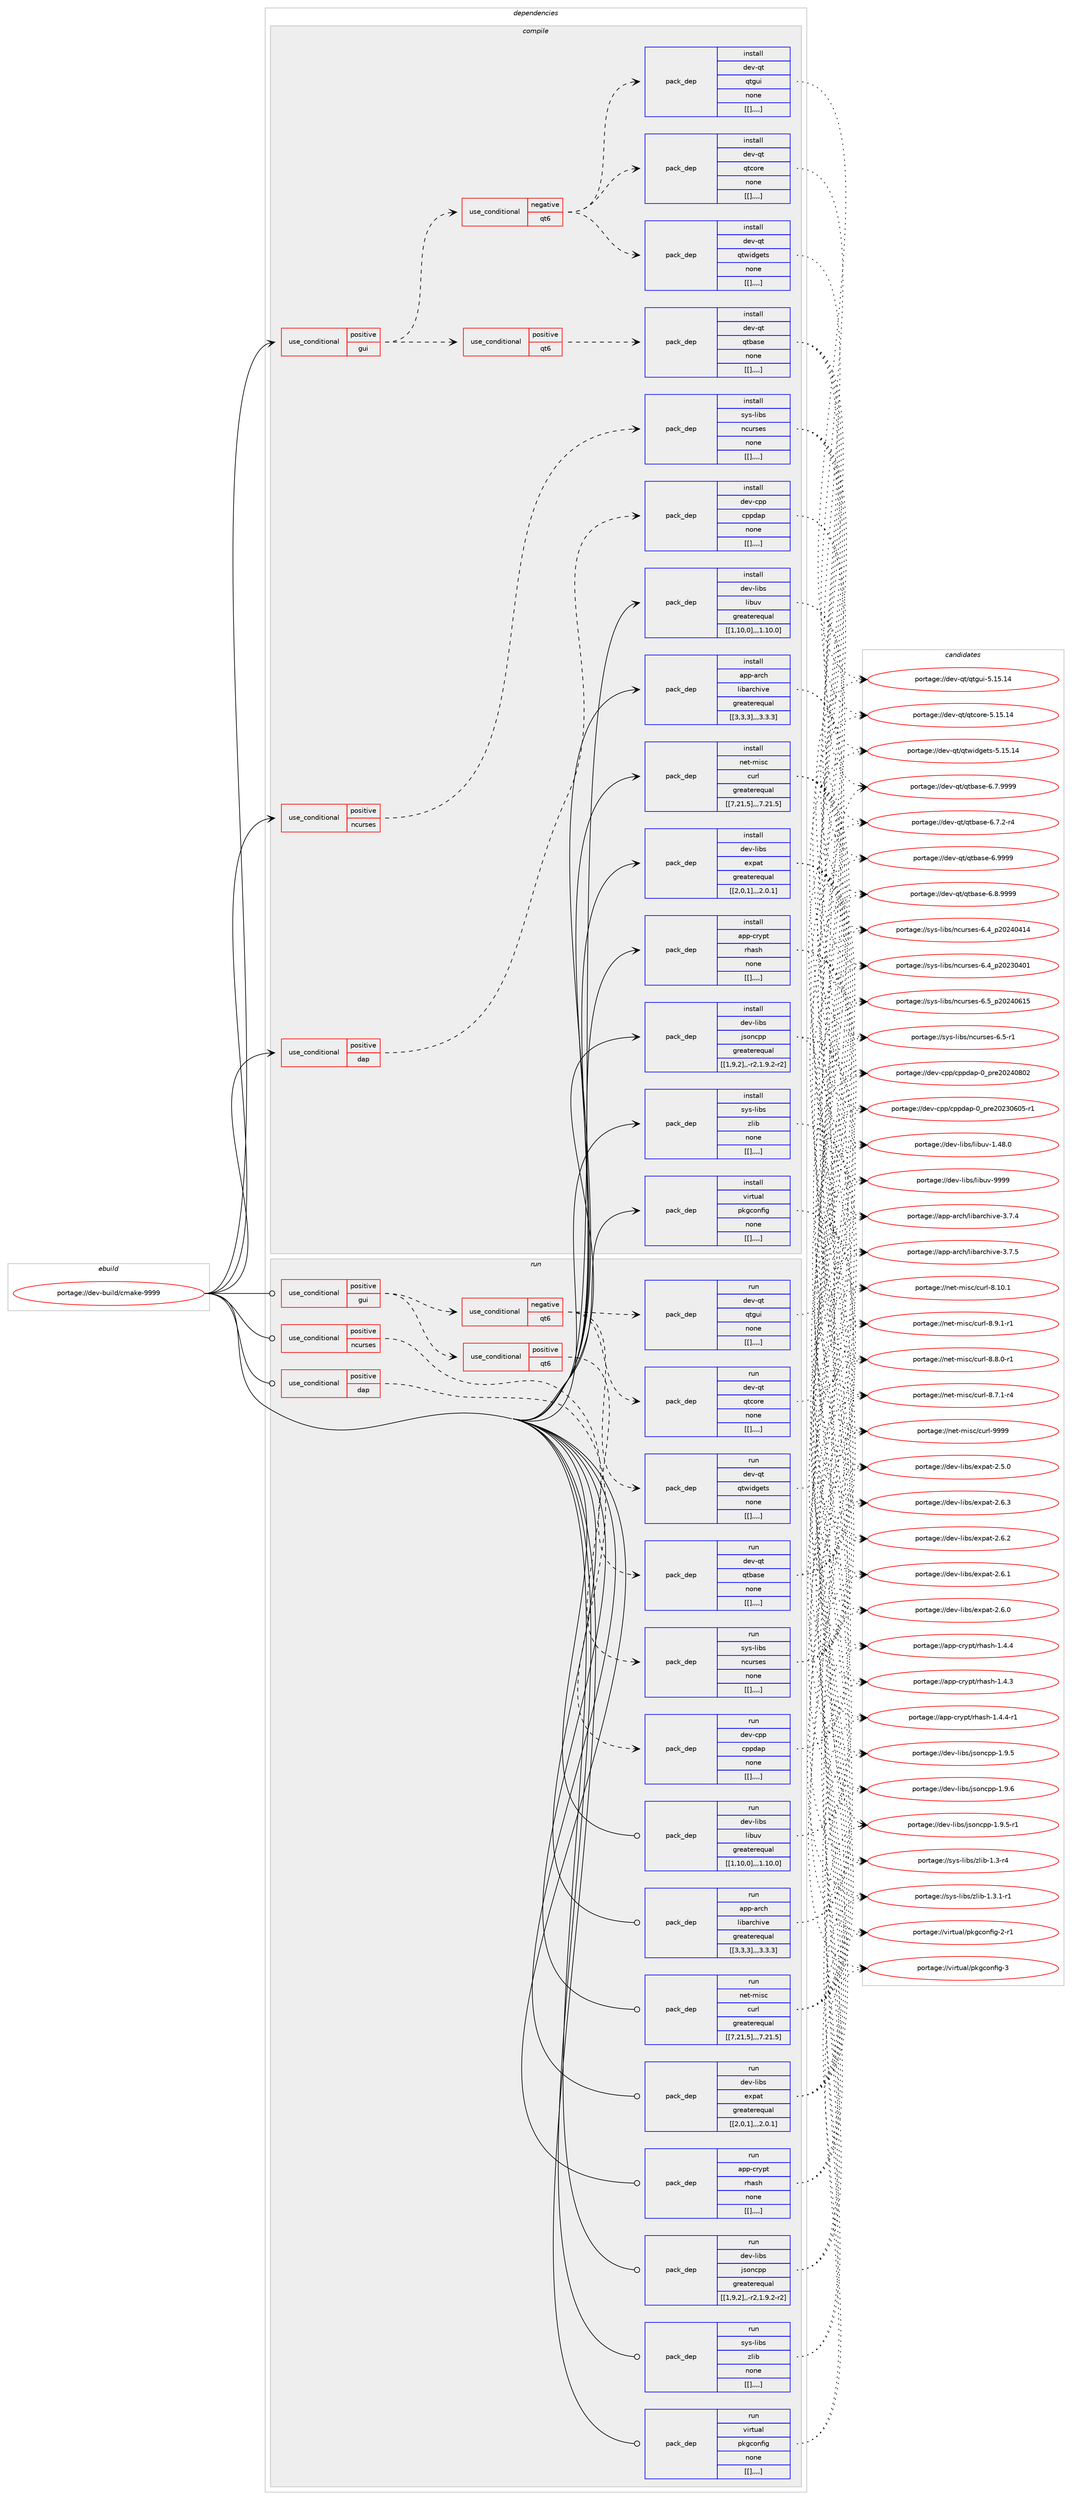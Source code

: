 digraph prolog {

# *************
# Graph options
# *************

newrank=true;
concentrate=true;
compound=true;
graph [rankdir=LR,fontname=Helvetica,fontsize=10,ranksep=1.5];#, ranksep=2.5, nodesep=0.2];
edge  [arrowhead=vee];
node  [fontname=Helvetica,fontsize=10];

# **********
# The ebuild
# **********

subgraph cluster_leftcol {
color=gray;
label=<<i>ebuild</i>>;
id [label="portage://dev-build/cmake-9999", color=red, width=4, href="../dev-build/cmake-9999.svg"];
}

# ****************
# The dependencies
# ****************

subgraph cluster_midcol {
color=gray;
label=<<i>dependencies</i>>;
subgraph cluster_compile {
fillcolor="#eeeeee";
style=filled;
label=<<i>compile</i>>;
subgraph cond16950 {
dependency64041 [label=<<TABLE BORDER="0" CELLBORDER="1" CELLSPACING="0" CELLPADDING="4"><TR><TD ROWSPAN="3" CELLPADDING="10">use_conditional</TD></TR><TR><TD>positive</TD></TR><TR><TD>dap</TD></TR></TABLE>>, shape=none, color=red];
subgraph pack46174 {
dependency64042 [label=<<TABLE BORDER="0" CELLBORDER="1" CELLSPACING="0" CELLPADDING="4" WIDTH="220"><TR><TD ROWSPAN="6" CELLPADDING="30">pack_dep</TD></TR><TR><TD WIDTH="110">install</TD></TR><TR><TD>dev-cpp</TD></TR><TR><TD>cppdap</TD></TR><TR><TD>none</TD></TR><TR><TD>[[],,,,]</TD></TR></TABLE>>, shape=none, color=blue];
}
dependency64041:e -> dependency64042:w [weight=20,style="dashed",arrowhead="vee"];
}
id:e -> dependency64041:w [weight=20,style="solid",arrowhead="vee"];
subgraph cond16951 {
dependency64043 [label=<<TABLE BORDER="0" CELLBORDER="1" CELLSPACING="0" CELLPADDING="4"><TR><TD ROWSPAN="3" CELLPADDING="10">use_conditional</TD></TR><TR><TD>positive</TD></TR><TR><TD>gui</TD></TR></TABLE>>, shape=none, color=red];
subgraph cond16952 {
dependency64044 [label=<<TABLE BORDER="0" CELLBORDER="1" CELLSPACING="0" CELLPADDING="4"><TR><TD ROWSPAN="3" CELLPADDING="10">use_conditional</TD></TR><TR><TD>negative</TD></TR><TR><TD>qt6</TD></TR></TABLE>>, shape=none, color=red];
subgraph pack46175 {
dependency64045 [label=<<TABLE BORDER="0" CELLBORDER="1" CELLSPACING="0" CELLPADDING="4" WIDTH="220"><TR><TD ROWSPAN="6" CELLPADDING="30">pack_dep</TD></TR><TR><TD WIDTH="110">install</TD></TR><TR><TD>dev-qt</TD></TR><TR><TD>qtcore</TD></TR><TR><TD>none</TD></TR><TR><TD>[[],,,,]</TD></TR></TABLE>>, shape=none, color=blue];
}
dependency64044:e -> dependency64045:w [weight=20,style="dashed",arrowhead="vee"];
subgraph pack46176 {
dependency64046 [label=<<TABLE BORDER="0" CELLBORDER="1" CELLSPACING="0" CELLPADDING="4" WIDTH="220"><TR><TD ROWSPAN="6" CELLPADDING="30">pack_dep</TD></TR><TR><TD WIDTH="110">install</TD></TR><TR><TD>dev-qt</TD></TR><TR><TD>qtgui</TD></TR><TR><TD>none</TD></TR><TR><TD>[[],,,,]</TD></TR></TABLE>>, shape=none, color=blue];
}
dependency64044:e -> dependency64046:w [weight=20,style="dashed",arrowhead="vee"];
subgraph pack46177 {
dependency64047 [label=<<TABLE BORDER="0" CELLBORDER="1" CELLSPACING="0" CELLPADDING="4" WIDTH="220"><TR><TD ROWSPAN="6" CELLPADDING="30">pack_dep</TD></TR><TR><TD WIDTH="110">install</TD></TR><TR><TD>dev-qt</TD></TR><TR><TD>qtwidgets</TD></TR><TR><TD>none</TD></TR><TR><TD>[[],,,,]</TD></TR></TABLE>>, shape=none, color=blue];
}
dependency64044:e -> dependency64047:w [weight=20,style="dashed",arrowhead="vee"];
}
dependency64043:e -> dependency64044:w [weight=20,style="dashed",arrowhead="vee"];
subgraph cond16953 {
dependency64048 [label=<<TABLE BORDER="0" CELLBORDER="1" CELLSPACING="0" CELLPADDING="4"><TR><TD ROWSPAN="3" CELLPADDING="10">use_conditional</TD></TR><TR><TD>positive</TD></TR><TR><TD>qt6</TD></TR></TABLE>>, shape=none, color=red];
subgraph pack46178 {
dependency64049 [label=<<TABLE BORDER="0" CELLBORDER="1" CELLSPACING="0" CELLPADDING="4" WIDTH="220"><TR><TD ROWSPAN="6" CELLPADDING="30">pack_dep</TD></TR><TR><TD WIDTH="110">install</TD></TR><TR><TD>dev-qt</TD></TR><TR><TD>qtbase</TD></TR><TR><TD>none</TD></TR><TR><TD>[[],,,,]</TD></TR></TABLE>>, shape=none, color=blue];
}
dependency64048:e -> dependency64049:w [weight=20,style="dashed",arrowhead="vee"];
}
dependency64043:e -> dependency64048:w [weight=20,style="dashed",arrowhead="vee"];
}
id:e -> dependency64043:w [weight=20,style="solid",arrowhead="vee"];
subgraph cond16954 {
dependency64050 [label=<<TABLE BORDER="0" CELLBORDER="1" CELLSPACING="0" CELLPADDING="4"><TR><TD ROWSPAN="3" CELLPADDING="10">use_conditional</TD></TR><TR><TD>positive</TD></TR><TR><TD>ncurses</TD></TR></TABLE>>, shape=none, color=red];
subgraph pack46179 {
dependency64051 [label=<<TABLE BORDER="0" CELLBORDER="1" CELLSPACING="0" CELLPADDING="4" WIDTH="220"><TR><TD ROWSPAN="6" CELLPADDING="30">pack_dep</TD></TR><TR><TD WIDTH="110">install</TD></TR><TR><TD>sys-libs</TD></TR><TR><TD>ncurses</TD></TR><TR><TD>none</TD></TR><TR><TD>[[],,,,]</TD></TR></TABLE>>, shape=none, color=blue];
}
dependency64050:e -> dependency64051:w [weight=20,style="dashed",arrowhead="vee"];
}
id:e -> dependency64050:w [weight=20,style="solid",arrowhead="vee"];
subgraph pack46180 {
dependency64052 [label=<<TABLE BORDER="0" CELLBORDER="1" CELLSPACING="0" CELLPADDING="4" WIDTH="220"><TR><TD ROWSPAN="6" CELLPADDING="30">pack_dep</TD></TR><TR><TD WIDTH="110">install</TD></TR><TR><TD>app-arch</TD></TR><TR><TD>libarchive</TD></TR><TR><TD>greaterequal</TD></TR><TR><TD>[[3,3,3],,,3.3.3]</TD></TR></TABLE>>, shape=none, color=blue];
}
id:e -> dependency64052:w [weight=20,style="solid",arrowhead="vee"];
subgraph pack46181 {
dependency64053 [label=<<TABLE BORDER="0" CELLBORDER="1" CELLSPACING="0" CELLPADDING="4" WIDTH="220"><TR><TD ROWSPAN="6" CELLPADDING="30">pack_dep</TD></TR><TR><TD WIDTH="110">install</TD></TR><TR><TD>app-crypt</TD></TR><TR><TD>rhash</TD></TR><TR><TD>none</TD></TR><TR><TD>[[],,,,]</TD></TR></TABLE>>, shape=none, color=blue];
}
id:e -> dependency64053:w [weight=20,style="solid",arrowhead="vee"];
subgraph pack46182 {
dependency64054 [label=<<TABLE BORDER="0" CELLBORDER="1" CELLSPACING="0" CELLPADDING="4" WIDTH="220"><TR><TD ROWSPAN="6" CELLPADDING="30">pack_dep</TD></TR><TR><TD WIDTH="110">install</TD></TR><TR><TD>dev-libs</TD></TR><TR><TD>expat</TD></TR><TR><TD>greaterequal</TD></TR><TR><TD>[[2,0,1],,,2.0.1]</TD></TR></TABLE>>, shape=none, color=blue];
}
id:e -> dependency64054:w [weight=20,style="solid",arrowhead="vee"];
subgraph pack46183 {
dependency64055 [label=<<TABLE BORDER="0" CELLBORDER="1" CELLSPACING="0" CELLPADDING="4" WIDTH="220"><TR><TD ROWSPAN="6" CELLPADDING="30">pack_dep</TD></TR><TR><TD WIDTH="110">install</TD></TR><TR><TD>dev-libs</TD></TR><TR><TD>jsoncpp</TD></TR><TR><TD>greaterequal</TD></TR><TR><TD>[[1,9,2],,-r2,1.9.2-r2]</TD></TR></TABLE>>, shape=none, color=blue];
}
id:e -> dependency64055:w [weight=20,style="solid",arrowhead="vee"];
subgraph pack46184 {
dependency64056 [label=<<TABLE BORDER="0" CELLBORDER="1" CELLSPACING="0" CELLPADDING="4" WIDTH="220"><TR><TD ROWSPAN="6" CELLPADDING="30">pack_dep</TD></TR><TR><TD WIDTH="110">install</TD></TR><TR><TD>dev-libs</TD></TR><TR><TD>libuv</TD></TR><TR><TD>greaterequal</TD></TR><TR><TD>[[1,10,0],,,1.10.0]</TD></TR></TABLE>>, shape=none, color=blue];
}
id:e -> dependency64056:w [weight=20,style="solid",arrowhead="vee"];
subgraph pack46185 {
dependency64057 [label=<<TABLE BORDER="0" CELLBORDER="1" CELLSPACING="0" CELLPADDING="4" WIDTH="220"><TR><TD ROWSPAN="6" CELLPADDING="30">pack_dep</TD></TR><TR><TD WIDTH="110">install</TD></TR><TR><TD>net-misc</TD></TR><TR><TD>curl</TD></TR><TR><TD>greaterequal</TD></TR><TR><TD>[[7,21,5],,,7.21.5]</TD></TR></TABLE>>, shape=none, color=blue];
}
id:e -> dependency64057:w [weight=20,style="solid",arrowhead="vee"];
subgraph pack46186 {
dependency64058 [label=<<TABLE BORDER="0" CELLBORDER="1" CELLSPACING="0" CELLPADDING="4" WIDTH="220"><TR><TD ROWSPAN="6" CELLPADDING="30">pack_dep</TD></TR><TR><TD WIDTH="110">install</TD></TR><TR><TD>sys-libs</TD></TR><TR><TD>zlib</TD></TR><TR><TD>none</TD></TR><TR><TD>[[],,,,]</TD></TR></TABLE>>, shape=none, color=blue];
}
id:e -> dependency64058:w [weight=20,style="solid",arrowhead="vee"];
subgraph pack46187 {
dependency64059 [label=<<TABLE BORDER="0" CELLBORDER="1" CELLSPACING="0" CELLPADDING="4" WIDTH="220"><TR><TD ROWSPAN="6" CELLPADDING="30">pack_dep</TD></TR><TR><TD WIDTH="110">install</TD></TR><TR><TD>virtual</TD></TR><TR><TD>pkgconfig</TD></TR><TR><TD>none</TD></TR><TR><TD>[[],,,,]</TD></TR></TABLE>>, shape=none, color=blue];
}
id:e -> dependency64059:w [weight=20,style="solid",arrowhead="vee"];
}
subgraph cluster_compileandrun {
fillcolor="#eeeeee";
style=filled;
label=<<i>compile and run</i>>;
}
subgraph cluster_run {
fillcolor="#eeeeee";
style=filled;
label=<<i>run</i>>;
subgraph cond16955 {
dependency64060 [label=<<TABLE BORDER="0" CELLBORDER="1" CELLSPACING="0" CELLPADDING="4"><TR><TD ROWSPAN="3" CELLPADDING="10">use_conditional</TD></TR><TR><TD>positive</TD></TR><TR><TD>dap</TD></TR></TABLE>>, shape=none, color=red];
subgraph pack46188 {
dependency64061 [label=<<TABLE BORDER="0" CELLBORDER="1" CELLSPACING="0" CELLPADDING="4" WIDTH="220"><TR><TD ROWSPAN="6" CELLPADDING="30">pack_dep</TD></TR><TR><TD WIDTH="110">run</TD></TR><TR><TD>dev-cpp</TD></TR><TR><TD>cppdap</TD></TR><TR><TD>none</TD></TR><TR><TD>[[],,,,]</TD></TR></TABLE>>, shape=none, color=blue];
}
dependency64060:e -> dependency64061:w [weight=20,style="dashed",arrowhead="vee"];
}
id:e -> dependency64060:w [weight=20,style="solid",arrowhead="odot"];
subgraph cond16956 {
dependency64062 [label=<<TABLE BORDER="0" CELLBORDER="1" CELLSPACING="0" CELLPADDING="4"><TR><TD ROWSPAN="3" CELLPADDING="10">use_conditional</TD></TR><TR><TD>positive</TD></TR><TR><TD>gui</TD></TR></TABLE>>, shape=none, color=red];
subgraph cond16957 {
dependency64063 [label=<<TABLE BORDER="0" CELLBORDER="1" CELLSPACING="0" CELLPADDING="4"><TR><TD ROWSPAN="3" CELLPADDING="10">use_conditional</TD></TR><TR><TD>negative</TD></TR><TR><TD>qt6</TD></TR></TABLE>>, shape=none, color=red];
subgraph pack46189 {
dependency64064 [label=<<TABLE BORDER="0" CELLBORDER="1" CELLSPACING="0" CELLPADDING="4" WIDTH="220"><TR><TD ROWSPAN="6" CELLPADDING="30">pack_dep</TD></TR><TR><TD WIDTH="110">run</TD></TR><TR><TD>dev-qt</TD></TR><TR><TD>qtcore</TD></TR><TR><TD>none</TD></TR><TR><TD>[[],,,,]</TD></TR></TABLE>>, shape=none, color=blue];
}
dependency64063:e -> dependency64064:w [weight=20,style="dashed",arrowhead="vee"];
subgraph pack46190 {
dependency64065 [label=<<TABLE BORDER="0" CELLBORDER="1" CELLSPACING="0" CELLPADDING="4" WIDTH="220"><TR><TD ROWSPAN="6" CELLPADDING="30">pack_dep</TD></TR><TR><TD WIDTH="110">run</TD></TR><TR><TD>dev-qt</TD></TR><TR><TD>qtgui</TD></TR><TR><TD>none</TD></TR><TR><TD>[[],,,,]</TD></TR></TABLE>>, shape=none, color=blue];
}
dependency64063:e -> dependency64065:w [weight=20,style="dashed",arrowhead="vee"];
subgraph pack46191 {
dependency64066 [label=<<TABLE BORDER="0" CELLBORDER="1" CELLSPACING="0" CELLPADDING="4" WIDTH="220"><TR><TD ROWSPAN="6" CELLPADDING="30">pack_dep</TD></TR><TR><TD WIDTH="110">run</TD></TR><TR><TD>dev-qt</TD></TR><TR><TD>qtwidgets</TD></TR><TR><TD>none</TD></TR><TR><TD>[[],,,,]</TD></TR></TABLE>>, shape=none, color=blue];
}
dependency64063:e -> dependency64066:w [weight=20,style="dashed",arrowhead="vee"];
}
dependency64062:e -> dependency64063:w [weight=20,style="dashed",arrowhead="vee"];
subgraph cond16958 {
dependency64067 [label=<<TABLE BORDER="0" CELLBORDER="1" CELLSPACING="0" CELLPADDING="4"><TR><TD ROWSPAN="3" CELLPADDING="10">use_conditional</TD></TR><TR><TD>positive</TD></TR><TR><TD>qt6</TD></TR></TABLE>>, shape=none, color=red];
subgraph pack46192 {
dependency64068 [label=<<TABLE BORDER="0" CELLBORDER="1" CELLSPACING="0" CELLPADDING="4" WIDTH="220"><TR><TD ROWSPAN="6" CELLPADDING="30">pack_dep</TD></TR><TR><TD WIDTH="110">run</TD></TR><TR><TD>dev-qt</TD></TR><TR><TD>qtbase</TD></TR><TR><TD>none</TD></TR><TR><TD>[[],,,,]</TD></TR></TABLE>>, shape=none, color=blue];
}
dependency64067:e -> dependency64068:w [weight=20,style="dashed",arrowhead="vee"];
}
dependency64062:e -> dependency64067:w [weight=20,style="dashed",arrowhead="vee"];
}
id:e -> dependency64062:w [weight=20,style="solid",arrowhead="odot"];
subgraph cond16959 {
dependency64069 [label=<<TABLE BORDER="0" CELLBORDER="1" CELLSPACING="0" CELLPADDING="4"><TR><TD ROWSPAN="3" CELLPADDING="10">use_conditional</TD></TR><TR><TD>positive</TD></TR><TR><TD>ncurses</TD></TR></TABLE>>, shape=none, color=red];
subgraph pack46193 {
dependency64070 [label=<<TABLE BORDER="0" CELLBORDER="1" CELLSPACING="0" CELLPADDING="4" WIDTH="220"><TR><TD ROWSPAN="6" CELLPADDING="30">pack_dep</TD></TR><TR><TD WIDTH="110">run</TD></TR><TR><TD>sys-libs</TD></TR><TR><TD>ncurses</TD></TR><TR><TD>none</TD></TR><TR><TD>[[],,,,]</TD></TR></TABLE>>, shape=none, color=blue];
}
dependency64069:e -> dependency64070:w [weight=20,style="dashed",arrowhead="vee"];
}
id:e -> dependency64069:w [weight=20,style="solid",arrowhead="odot"];
subgraph pack46194 {
dependency64071 [label=<<TABLE BORDER="0" CELLBORDER="1" CELLSPACING="0" CELLPADDING="4" WIDTH="220"><TR><TD ROWSPAN="6" CELLPADDING="30">pack_dep</TD></TR><TR><TD WIDTH="110">run</TD></TR><TR><TD>app-arch</TD></TR><TR><TD>libarchive</TD></TR><TR><TD>greaterequal</TD></TR><TR><TD>[[3,3,3],,,3.3.3]</TD></TR></TABLE>>, shape=none, color=blue];
}
id:e -> dependency64071:w [weight=20,style="solid",arrowhead="odot"];
subgraph pack46195 {
dependency64072 [label=<<TABLE BORDER="0" CELLBORDER="1" CELLSPACING="0" CELLPADDING="4" WIDTH="220"><TR><TD ROWSPAN="6" CELLPADDING="30">pack_dep</TD></TR><TR><TD WIDTH="110">run</TD></TR><TR><TD>app-crypt</TD></TR><TR><TD>rhash</TD></TR><TR><TD>none</TD></TR><TR><TD>[[],,,,]</TD></TR></TABLE>>, shape=none, color=blue];
}
id:e -> dependency64072:w [weight=20,style="solid",arrowhead="odot"];
subgraph pack46196 {
dependency64073 [label=<<TABLE BORDER="0" CELLBORDER="1" CELLSPACING="0" CELLPADDING="4" WIDTH="220"><TR><TD ROWSPAN="6" CELLPADDING="30">pack_dep</TD></TR><TR><TD WIDTH="110">run</TD></TR><TR><TD>dev-libs</TD></TR><TR><TD>expat</TD></TR><TR><TD>greaterequal</TD></TR><TR><TD>[[2,0,1],,,2.0.1]</TD></TR></TABLE>>, shape=none, color=blue];
}
id:e -> dependency64073:w [weight=20,style="solid",arrowhead="odot"];
subgraph pack46197 {
dependency64074 [label=<<TABLE BORDER="0" CELLBORDER="1" CELLSPACING="0" CELLPADDING="4" WIDTH="220"><TR><TD ROWSPAN="6" CELLPADDING="30">pack_dep</TD></TR><TR><TD WIDTH="110">run</TD></TR><TR><TD>dev-libs</TD></TR><TR><TD>jsoncpp</TD></TR><TR><TD>greaterequal</TD></TR><TR><TD>[[1,9,2],,-r2,1.9.2-r2]</TD></TR></TABLE>>, shape=none, color=blue];
}
id:e -> dependency64074:w [weight=20,style="solid",arrowhead="odot"];
subgraph pack46198 {
dependency64075 [label=<<TABLE BORDER="0" CELLBORDER="1" CELLSPACING="0" CELLPADDING="4" WIDTH="220"><TR><TD ROWSPAN="6" CELLPADDING="30">pack_dep</TD></TR><TR><TD WIDTH="110">run</TD></TR><TR><TD>dev-libs</TD></TR><TR><TD>libuv</TD></TR><TR><TD>greaterequal</TD></TR><TR><TD>[[1,10,0],,,1.10.0]</TD></TR></TABLE>>, shape=none, color=blue];
}
id:e -> dependency64075:w [weight=20,style="solid",arrowhead="odot"];
subgraph pack46199 {
dependency64076 [label=<<TABLE BORDER="0" CELLBORDER="1" CELLSPACING="0" CELLPADDING="4" WIDTH="220"><TR><TD ROWSPAN="6" CELLPADDING="30">pack_dep</TD></TR><TR><TD WIDTH="110">run</TD></TR><TR><TD>net-misc</TD></TR><TR><TD>curl</TD></TR><TR><TD>greaterequal</TD></TR><TR><TD>[[7,21,5],,,7.21.5]</TD></TR></TABLE>>, shape=none, color=blue];
}
id:e -> dependency64076:w [weight=20,style="solid",arrowhead="odot"];
subgraph pack46200 {
dependency64077 [label=<<TABLE BORDER="0" CELLBORDER="1" CELLSPACING="0" CELLPADDING="4" WIDTH="220"><TR><TD ROWSPAN="6" CELLPADDING="30">pack_dep</TD></TR><TR><TD WIDTH="110">run</TD></TR><TR><TD>sys-libs</TD></TR><TR><TD>zlib</TD></TR><TR><TD>none</TD></TR><TR><TD>[[],,,,]</TD></TR></TABLE>>, shape=none, color=blue];
}
id:e -> dependency64077:w [weight=20,style="solid",arrowhead="odot"];
subgraph pack46201 {
dependency64078 [label=<<TABLE BORDER="0" CELLBORDER="1" CELLSPACING="0" CELLPADDING="4" WIDTH="220"><TR><TD ROWSPAN="6" CELLPADDING="30">pack_dep</TD></TR><TR><TD WIDTH="110">run</TD></TR><TR><TD>virtual</TD></TR><TR><TD>pkgconfig</TD></TR><TR><TD>none</TD></TR><TR><TD>[[],,,,]</TD></TR></TABLE>>, shape=none, color=blue];
}
id:e -> dependency64078:w [weight=20,style="solid",arrowhead="odot"];
}
}

# **************
# The candidates
# **************

subgraph cluster_choices {
rank=same;
color=gray;
label=<<i>candidates</i>>;

subgraph choice46174 {
color=black;
nodesep=1;
choice10010111845991121124799112112100971124548951121141015048505248564850 [label="portage://dev-cpp/cppdap-0_pre20240802", color=red, width=4,href="../dev-cpp/cppdap-0_pre20240802.svg"];
choice100101118459911211247991121121009711245489511211410150485051485448534511449 [label="portage://dev-cpp/cppdap-0_pre20230605-r1", color=red, width=4,href="../dev-cpp/cppdap-0_pre20230605-r1.svg"];
dependency64042:e -> choice10010111845991121124799112112100971124548951121141015048505248564850:w [style=dotted,weight="100"];
dependency64042:e -> choice100101118459911211247991121121009711245489511211410150485051485448534511449:w [style=dotted,weight="100"];
}
subgraph choice46175 {
color=black;
nodesep=1;
choice1001011184511311647113116991111141014553464953464952 [label="portage://dev-qt/qtcore-5.15.14", color=red, width=4,href="../dev-qt/qtcore-5.15.14.svg"];
dependency64045:e -> choice1001011184511311647113116991111141014553464953464952:w [style=dotted,weight="100"];
}
subgraph choice46176 {
color=black;
nodesep=1;
choice10010111845113116471131161031171054553464953464952 [label="portage://dev-qt/qtgui-5.15.14", color=red, width=4,href="../dev-qt/qtgui-5.15.14.svg"];
dependency64046:e -> choice10010111845113116471131161031171054553464953464952:w [style=dotted,weight="100"];
}
subgraph choice46177 {
color=black;
nodesep=1;
choice10010111845113116471131161191051001031011161154553464953464952 [label="portage://dev-qt/qtwidgets-5.15.14", color=red, width=4,href="../dev-qt/qtwidgets-5.15.14.svg"];
dependency64047:e -> choice10010111845113116471131161191051001031011161154553464953464952:w [style=dotted,weight="100"];
}
subgraph choice46178 {
color=black;
nodesep=1;
choice1001011184511311647113116989711510145544657575757 [label="portage://dev-qt/qtbase-6.9999", color=red, width=4,href="../dev-qt/qtbase-6.9999.svg"];
choice10010111845113116471131169897115101455446564657575757 [label="portage://dev-qt/qtbase-6.8.9999", color=red, width=4,href="../dev-qt/qtbase-6.8.9999.svg"];
choice10010111845113116471131169897115101455446554657575757 [label="portage://dev-qt/qtbase-6.7.9999", color=red, width=4,href="../dev-qt/qtbase-6.7.9999.svg"];
choice100101118451131164711311698971151014554465546504511452 [label="portage://dev-qt/qtbase-6.7.2-r4", color=red, width=4,href="../dev-qt/qtbase-6.7.2-r4.svg"];
dependency64049:e -> choice1001011184511311647113116989711510145544657575757:w [style=dotted,weight="100"];
dependency64049:e -> choice10010111845113116471131169897115101455446564657575757:w [style=dotted,weight="100"];
dependency64049:e -> choice10010111845113116471131169897115101455446554657575757:w [style=dotted,weight="100"];
dependency64049:e -> choice100101118451131164711311698971151014554465546504511452:w [style=dotted,weight="100"];
}
subgraph choice46179 {
color=black;
nodesep=1;
choice1151211154510810598115471109911711411510111545544653951125048505248544953 [label="portage://sys-libs/ncurses-6.5_p20240615", color=red, width=4,href="../sys-libs/ncurses-6.5_p20240615.svg"];
choice11512111545108105981154711099117114115101115455446534511449 [label="portage://sys-libs/ncurses-6.5-r1", color=red, width=4,href="../sys-libs/ncurses-6.5-r1.svg"];
choice1151211154510810598115471109911711411510111545544652951125048505248524952 [label="portage://sys-libs/ncurses-6.4_p20240414", color=red, width=4,href="../sys-libs/ncurses-6.4_p20240414.svg"];
choice1151211154510810598115471109911711411510111545544652951125048505148524849 [label="portage://sys-libs/ncurses-6.4_p20230401", color=red, width=4,href="../sys-libs/ncurses-6.4_p20230401.svg"];
dependency64051:e -> choice1151211154510810598115471109911711411510111545544653951125048505248544953:w [style=dotted,weight="100"];
dependency64051:e -> choice11512111545108105981154711099117114115101115455446534511449:w [style=dotted,weight="100"];
dependency64051:e -> choice1151211154510810598115471109911711411510111545544652951125048505248524952:w [style=dotted,weight="100"];
dependency64051:e -> choice1151211154510810598115471109911711411510111545544652951125048505148524849:w [style=dotted,weight="100"];
}
subgraph choice46180 {
color=black;
nodesep=1;
choice9711211245971149910447108105989711499104105118101455146554653 [label="portage://app-arch/libarchive-3.7.5", color=red, width=4,href="../app-arch/libarchive-3.7.5.svg"];
choice9711211245971149910447108105989711499104105118101455146554652 [label="portage://app-arch/libarchive-3.7.4", color=red, width=4,href="../app-arch/libarchive-3.7.4.svg"];
dependency64052:e -> choice9711211245971149910447108105989711499104105118101455146554653:w [style=dotted,weight="100"];
dependency64052:e -> choice9711211245971149910447108105989711499104105118101455146554652:w [style=dotted,weight="100"];
}
subgraph choice46181 {
color=black;
nodesep=1;
choice97112112459911412111211647114104971151044549465246524511449 [label="portage://app-crypt/rhash-1.4.4-r1", color=red, width=4,href="../app-crypt/rhash-1.4.4-r1.svg"];
choice9711211245991141211121164711410497115104454946524652 [label="portage://app-crypt/rhash-1.4.4", color=red, width=4,href="../app-crypt/rhash-1.4.4.svg"];
choice9711211245991141211121164711410497115104454946524651 [label="portage://app-crypt/rhash-1.4.3", color=red, width=4,href="../app-crypt/rhash-1.4.3.svg"];
dependency64053:e -> choice97112112459911412111211647114104971151044549465246524511449:w [style=dotted,weight="100"];
dependency64053:e -> choice9711211245991141211121164711410497115104454946524652:w [style=dotted,weight="100"];
dependency64053:e -> choice9711211245991141211121164711410497115104454946524651:w [style=dotted,weight="100"];
}
subgraph choice46182 {
color=black;
nodesep=1;
choice10010111845108105981154710112011297116455046544651 [label="portage://dev-libs/expat-2.6.3", color=red, width=4,href="../dev-libs/expat-2.6.3.svg"];
choice10010111845108105981154710112011297116455046544650 [label="portage://dev-libs/expat-2.6.2", color=red, width=4,href="../dev-libs/expat-2.6.2.svg"];
choice10010111845108105981154710112011297116455046544649 [label="portage://dev-libs/expat-2.6.1", color=red, width=4,href="../dev-libs/expat-2.6.1.svg"];
choice10010111845108105981154710112011297116455046544648 [label="portage://dev-libs/expat-2.6.0", color=red, width=4,href="../dev-libs/expat-2.6.0.svg"];
choice10010111845108105981154710112011297116455046534648 [label="portage://dev-libs/expat-2.5.0", color=red, width=4,href="../dev-libs/expat-2.5.0.svg"];
dependency64054:e -> choice10010111845108105981154710112011297116455046544651:w [style=dotted,weight="100"];
dependency64054:e -> choice10010111845108105981154710112011297116455046544650:w [style=dotted,weight="100"];
dependency64054:e -> choice10010111845108105981154710112011297116455046544649:w [style=dotted,weight="100"];
dependency64054:e -> choice10010111845108105981154710112011297116455046544648:w [style=dotted,weight="100"];
dependency64054:e -> choice10010111845108105981154710112011297116455046534648:w [style=dotted,weight="100"];
}
subgraph choice46183 {
color=black;
nodesep=1;
choice10010111845108105981154710611511111099112112454946574654 [label="portage://dev-libs/jsoncpp-1.9.6", color=red, width=4,href="../dev-libs/jsoncpp-1.9.6.svg"];
choice100101118451081059811547106115111110991121124549465746534511449 [label="portage://dev-libs/jsoncpp-1.9.5-r1", color=red, width=4,href="../dev-libs/jsoncpp-1.9.5-r1.svg"];
choice10010111845108105981154710611511111099112112454946574653 [label="portage://dev-libs/jsoncpp-1.9.5", color=red, width=4,href="../dev-libs/jsoncpp-1.9.5.svg"];
dependency64055:e -> choice10010111845108105981154710611511111099112112454946574654:w [style=dotted,weight="100"];
dependency64055:e -> choice100101118451081059811547106115111110991121124549465746534511449:w [style=dotted,weight="100"];
dependency64055:e -> choice10010111845108105981154710611511111099112112454946574653:w [style=dotted,weight="100"];
}
subgraph choice46184 {
color=black;
nodesep=1;
choice100101118451081059811547108105981171184557575757 [label="portage://dev-libs/libuv-9999", color=red, width=4,href="../dev-libs/libuv-9999.svg"];
choice1001011184510810598115471081059811711845494652564648 [label="portage://dev-libs/libuv-1.48.0", color=red, width=4,href="../dev-libs/libuv-1.48.0.svg"];
dependency64056:e -> choice100101118451081059811547108105981171184557575757:w [style=dotted,weight="100"];
dependency64056:e -> choice1001011184510810598115471081059811711845494652564648:w [style=dotted,weight="100"];
}
subgraph choice46185 {
color=black;
nodesep=1;
choice110101116451091051159947991171141084557575757 [label="portage://net-misc/curl-9999", color=red, width=4,href="../net-misc/curl-9999.svg"];
choice1101011164510910511599479911711410845564649484649 [label="portage://net-misc/curl-8.10.1", color=red, width=4,href="../net-misc/curl-8.10.1.svg"];
choice110101116451091051159947991171141084556465746494511449 [label="portage://net-misc/curl-8.9.1-r1", color=red, width=4,href="../net-misc/curl-8.9.1-r1.svg"];
choice110101116451091051159947991171141084556465646484511449 [label="portage://net-misc/curl-8.8.0-r1", color=red, width=4,href="../net-misc/curl-8.8.0-r1.svg"];
choice110101116451091051159947991171141084556465546494511452 [label="portage://net-misc/curl-8.7.1-r4", color=red, width=4,href="../net-misc/curl-8.7.1-r4.svg"];
dependency64057:e -> choice110101116451091051159947991171141084557575757:w [style=dotted,weight="100"];
dependency64057:e -> choice1101011164510910511599479911711410845564649484649:w [style=dotted,weight="100"];
dependency64057:e -> choice110101116451091051159947991171141084556465746494511449:w [style=dotted,weight="100"];
dependency64057:e -> choice110101116451091051159947991171141084556465646484511449:w [style=dotted,weight="100"];
dependency64057:e -> choice110101116451091051159947991171141084556465546494511452:w [style=dotted,weight="100"];
}
subgraph choice46186 {
color=black;
nodesep=1;
choice115121115451081059811547122108105984549465146494511449 [label="portage://sys-libs/zlib-1.3.1-r1", color=red, width=4,href="../sys-libs/zlib-1.3.1-r1.svg"];
choice11512111545108105981154712210810598454946514511452 [label="portage://sys-libs/zlib-1.3-r4", color=red, width=4,href="../sys-libs/zlib-1.3-r4.svg"];
dependency64058:e -> choice115121115451081059811547122108105984549465146494511449:w [style=dotted,weight="100"];
dependency64058:e -> choice11512111545108105981154712210810598454946514511452:w [style=dotted,weight="100"];
}
subgraph choice46187 {
color=black;
nodesep=1;
choice1181051141161179710847112107103991111101021051034551 [label="portage://virtual/pkgconfig-3", color=red, width=4,href="../virtual/pkgconfig-3.svg"];
choice11810511411611797108471121071039911111010210510345504511449 [label="portage://virtual/pkgconfig-2-r1", color=red, width=4,href="../virtual/pkgconfig-2-r1.svg"];
dependency64059:e -> choice1181051141161179710847112107103991111101021051034551:w [style=dotted,weight="100"];
dependency64059:e -> choice11810511411611797108471121071039911111010210510345504511449:w [style=dotted,weight="100"];
}
subgraph choice46188 {
color=black;
nodesep=1;
choice10010111845991121124799112112100971124548951121141015048505248564850 [label="portage://dev-cpp/cppdap-0_pre20240802", color=red, width=4,href="../dev-cpp/cppdap-0_pre20240802.svg"];
choice100101118459911211247991121121009711245489511211410150485051485448534511449 [label="portage://dev-cpp/cppdap-0_pre20230605-r1", color=red, width=4,href="../dev-cpp/cppdap-0_pre20230605-r1.svg"];
dependency64061:e -> choice10010111845991121124799112112100971124548951121141015048505248564850:w [style=dotted,weight="100"];
dependency64061:e -> choice100101118459911211247991121121009711245489511211410150485051485448534511449:w [style=dotted,weight="100"];
}
subgraph choice46189 {
color=black;
nodesep=1;
choice1001011184511311647113116991111141014553464953464952 [label="portage://dev-qt/qtcore-5.15.14", color=red, width=4,href="../dev-qt/qtcore-5.15.14.svg"];
dependency64064:e -> choice1001011184511311647113116991111141014553464953464952:w [style=dotted,weight="100"];
}
subgraph choice46190 {
color=black;
nodesep=1;
choice10010111845113116471131161031171054553464953464952 [label="portage://dev-qt/qtgui-5.15.14", color=red, width=4,href="../dev-qt/qtgui-5.15.14.svg"];
dependency64065:e -> choice10010111845113116471131161031171054553464953464952:w [style=dotted,weight="100"];
}
subgraph choice46191 {
color=black;
nodesep=1;
choice10010111845113116471131161191051001031011161154553464953464952 [label="portage://dev-qt/qtwidgets-5.15.14", color=red, width=4,href="../dev-qt/qtwidgets-5.15.14.svg"];
dependency64066:e -> choice10010111845113116471131161191051001031011161154553464953464952:w [style=dotted,weight="100"];
}
subgraph choice46192 {
color=black;
nodesep=1;
choice1001011184511311647113116989711510145544657575757 [label="portage://dev-qt/qtbase-6.9999", color=red, width=4,href="../dev-qt/qtbase-6.9999.svg"];
choice10010111845113116471131169897115101455446564657575757 [label="portage://dev-qt/qtbase-6.8.9999", color=red, width=4,href="../dev-qt/qtbase-6.8.9999.svg"];
choice10010111845113116471131169897115101455446554657575757 [label="portage://dev-qt/qtbase-6.7.9999", color=red, width=4,href="../dev-qt/qtbase-6.7.9999.svg"];
choice100101118451131164711311698971151014554465546504511452 [label="portage://dev-qt/qtbase-6.7.2-r4", color=red, width=4,href="../dev-qt/qtbase-6.7.2-r4.svg"];
dependency64068:e -> choice1001011184511311647113116989711510145544657575757:w [style=dotted,weight="100"];
dependency64068:e -> choice10010111845113116471131169897115101455446564657575757:w [style=dotted,weight="100"];
dependency64068:e -> choice10010111845113116471131169897115101455446554657575757:w [style=dotted,weight="100"];
dependency64068:e -> choice100101118451131164711311698971151014554465546504511452:w [style=dotted,weight="100"];
}
subgraph choice46193 {
color=black;
nodesep=1;
choice1151211154510810598115471109911711411510111545544653951125048505248544953 [label="portage://sys-libs/ncurses-6.5_p20240615", color=red, width=4,href="../sys-libs/ncurses-6.5_p20240615.svg"];
choice11512111545108105981154711099117114115101115455446534511449 [label="portage://sys-libs/ncurses-6.5-r1", color=red, width=4,href="../sys-libs/ncurses-6.5-r1.svg"];
choice1151211154510810598115471109911711411510111545544652951125048505248524952 [label="portage://sys-libs/ncurses-6.4_p20240414", color=red, width=4,href="../sys-libs/ncurses-6.4_p20240414.svg"];
choice1151211154510810598115471109911711411510111545544652951125048505148524849 [label="portage://sys-libs/ncurses-6.4_p20230401", color=red, width=4,href="../sys-libs/ncurses-6.4_p20230401.svg"];
dependency64070:e -> choice1151211154510810598115471109911711411510111545544653951125048505248544953:w [style=dotted,weight="100"];
dependency64070:e -> choice11512111545108105981154711099117114115101115455446534511449:w [style=dotted,weight="100"];
dependency64070:e -> choice1151211154510810598115471109911711411510111545544652951125048505248524952:w [style=dotted,weight="100"];
dependency64070:e -> choice1151211154510810598115471109911711411510111545544652951125048505148524849:w [style=dotted,weight="100"];
}
subgraph choice46194 {
color=black;
nodesep=1;
choice9711211245971149910447108105989711499104105118101455146554653 [label="portage://app-arch/libarchive-3.7.5", color=red, width=4,href="../app-arch/libarchive-3.7.5.svg"];
choice9711211245971149910447108105989711499104105118101455146554652 [label="portage://app-arch/libarchive-3.7.4", color=red, width=4,href="../app-arch/libarchive-3.7.4.svg"];
dependency64071:e -> choice9711211245971149910447108105989711499104105118101455146554653:w [style=dotted,weight="100"];
dependency64071:e -> choice9711211245971149910447108105989711499104105118101455146554652:w [style=dotted,weight="100"];
}
subgraph choice46195 {
color=black;
nodesep=1;
choice97112112459911412111211647114104971151044549465246524511449 [label="portage://app-crypt/rhash-1.4.4-r1", color=red, width=4,href="../app-crypt/rhash-1.4.4-r1.svg"];
choice9711211245991141211121164711410497115104454946524652 [label="portage://app-crypt/rhash-1.4.4", color=red, width=4,href="../app-crypt/rhash-1.4.4.svg"];
choice9711211245991141211121164711410497115104454946524651 [label="portage://app-crypt/rhash-1.4.3", color=red, width=4,href="../app-crypt/rhash-1.4.3.svg"];
dependency64072:e -> choice97112112459911412111211647114104971151044549465246524511449:w [style=dotted,weight="100"];
dependency64072:e -> choice9711211245991141211121164711410497115104454946524652:w [style=dotted,weight="100"];
dependency64072:e -> choice9711211245991141211121164711410497115104454946524651:w [style=dotted,weight="100"];
}
subgraph choice46196 {
color=black;
nodesep=1;
choice10010111845108105981154710112011297116455046544651 [label="portage://dev-libs/expat-2.6.3", color=red, width=4,href="../dev-libs/expat-2.6.3.svg"];
choice10010111845108105981154710112011297116455046544650 [label="portage://dev-libs/expat-2.6.2", color=red, width=4,href="../dev-libs/expat-2.6.2.svg"];
choice10010111845108105981154710112011297116455046544649 [label="portage://dev-libs/expat-2.6.1", color=red, width=4,href="../dev-libs/expat-2.6.1.svg"];
choice10010111845108105981154710112011297116455046544648 [label="portage://dev-libs/expat-2.6.0", color=red, width=4,href="../dev-libs/expat-2.6.0.svg"];
choice10010111845108105981154710112011297116455046534648 [label="portage://dev-libs/expat-2.5.0", color=red, width=4,href="../dev-libs/expat-2.5.0.svg"];
dependency64073:e -> choice10010111845108105981154710112011297116455046544651:w [style=dotted,weight="100"];
dependency64073:e -> choice10010111845108105981154710112011297116455046544650:w [style=dotted,weight="100"];
dependency64073:e -> choice10010111845108105981154710112011297116455046544649:w [style=dotted,weight="100"];
dependency64073:e -> choice10010111845108105981154710112011297116455046544648:w [style=dotted,weight="100"];
dependency64073:e -> choice10010111845108105981154710112011297116455046534648:w [style=dotted,weight="100"];
}
subgraph choice46197 {
color=black;
nodesep=1;
choice10010111845108105981154710611511111099112112454946574654 [label="portage://dev-libs/jsoncpp-1.9.6", color=red, width=4,href="../dev-libs/jsoncpp-1.9.6.svg"];
choice100101118451081059811547106115111110991121124549465746534511449 [label="portage://dev-libs/jsoncpp-1.9.5-r1", color=red, width=4,href="../dev-libs/jsoncpp-1.9.5-r1.svg"];
choice10010111845108105981154710611511111099112112454946574653 [label="portage://dev-libs/jsoncpp-1.9.5", color=red, width=4,href="../dev-libs/jsoncpp-1.9.5.svg"];
dependency64074:e -> choice10010111845108105981154710611511111099112112454946574654:w [style=dotted,weight="100"];
dependency64074:e -> choice100101118451081059811547106115111110991121124549465746534511449:w [style=dotted,weight="100"];
dependency64074:e -> choice10010111845108105981154710611511111099112112454946574653:w [style=dotted,weight="100"];
}
subgraph choice46198 {
color=black;
nodesep=1;
choice100101118451081059811547108105981171184557575757 [label="portage://dev-libs/libuv-9999", color=red, width=4,href="../dev-libs/libuv-9999.svg"];
choice1001011184510810598115471081059811711845494652564648 [label="portage://dev-libs/libuv-1.48.0", color=red, width=4,href="../dev-libs/libuv-1.48.0.svg"];
dependency64075:e -> choice100101118451081059811547108105981171184557575757:w [style=dotted,weight="100"];
dependency64075:e -> choice1001011184510810598115471081059811711845494652564648:w [style=dotted,weight="100"];
}
subgraph choice46199 {
color=black;
nodesep=1;
choice110101116451091051159947991171141084557575757 [label="portage://net-misc/curl-9999", color=red, width=4,href="../net-misc/curl-9999.svg"];
choice1101011164510910511599479911711410845564649484649 [label="portage://net-misc/curl-8.10.1", color=red, width=4,href="../net-misc/curl-8.10.1.svg"];
choice110101116451091051159947991171141084556465746494511449 [label="portage://net-misc/curl-8.9.1-r1", color=red, width=4,href="../net-misc/curl-8.9.1-r1.svg"];
choice110101116451091051159947991171141084556465646484511449 [label="portage://net-misc/curl-8.8.0-r1", color=red, width=4,href="../net-misc/curl-8.8.0-r1.svg"];
choice110101116451091051159947991171141084556465546494511452 [label="portage://net-misc/curl-8.7.1-r4", color=red, width=4,href="../net-misc/curl-8.7.1-r4.svg"];
dependency64076:e -> choice110101116451091051159947991171141084557575757:w [style=dotted,weight="100"];
dependency64076:e -> choice1101011164510910511599479911711410845564649484649:w [style=dotted,weight="100"];
dependency64076:e -> choice110101116451091051159947991171141084556465746494511449:w [style=dotted,weight="100"];
dependency64076:e -> choice110101116451091051159947991171141084556465646484511449:w [style=dotted,weight="100"];
dependency64076:e -> choice110101116451091051159947991171141084556465546494511452:w [style=dotted,weight="100"];
}
subgraph choice46200 {
color=black;
nodesep=1;
choice115121115451081059811547122108105984549465146494511449 [label="portage://sys-libs/zlib-1.3.1-r1", color=red, width=4,href="../sys-libs/zlib-1.3.1-r1.svg"];
choice11512111545108105981154712210810598454946514511452 [label="portage://sys-libs/zlib-1.3-r4", color=red, width=4,href="../sys-libs/zlib-1.3-r4.svg"];
dependency64077:e -> choice115121115451081059811547122108105984549465146494511449:w [style=dotted,weight="100"];
dependency64077:e -> choice11512111545108105981154712210810598454946514511452:w [style=dotted,weight="100"];
}
subgraph choice46201 {
color=black;
nodesep=1;
choice1181051141161179710847112107103991111101021051034551 [label="portage://virtual/pkgconfig-3", color=red, width=4,href="../virtual/pkgconfig-3.svg"];
choice11810511411611797108471121071039911111010210510345504511449 [label="portage://virtual/pkgconfig-2-r1", color=red, width=4,href="../virtual/pkgconfig-2-r1.svg"];
dependency64078:e -> choice1181051141161179710847112107103991111101021051034551:w [style=dotted,weight="100"];
dependency64078:e -> choice11810511411611797108471121071039911111010210510345504511449:w [style=dotted,weight="100"];
}
}

}
